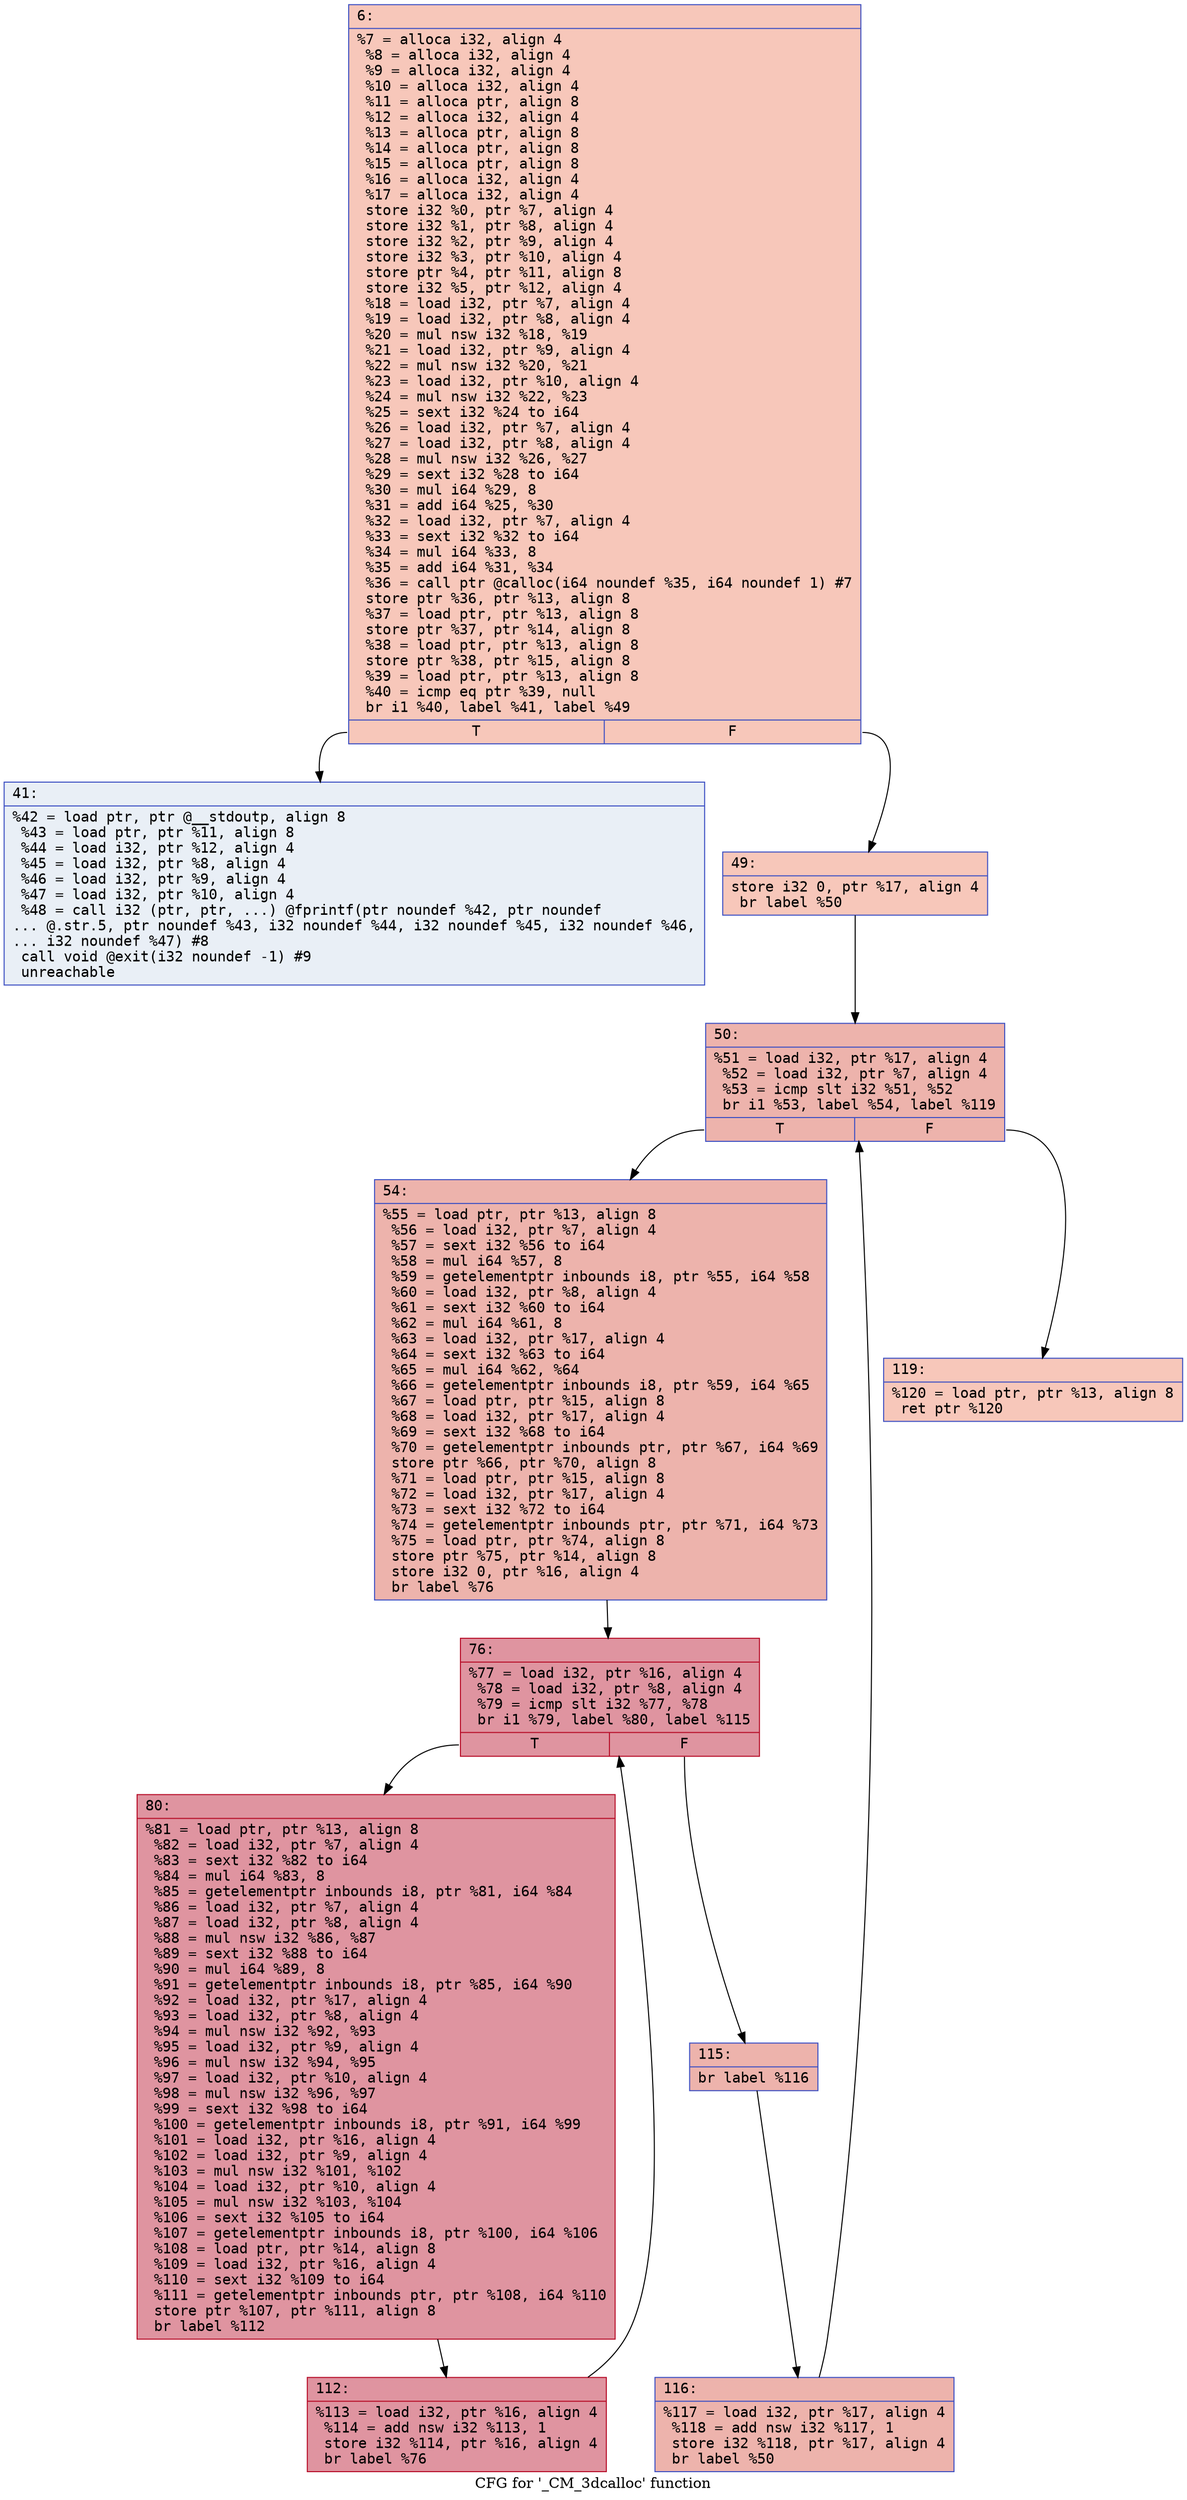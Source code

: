digraph "CFG for '_CM_3dcalloc' function" {
	label="CFG for '_CM_3dcalloc' function";

	Node0x600002212850 [shape=record,color="#3d50c3ff", style=filled, fillcolor="#ec7f6370" fontname="Courier",label="{6:\l|  %7 = alloca i32, align 4\l  %8 = alloca i32, align 4\l  %9 = alloca i32, align 4\l  %10 = alloca i32, align 4\l  %11 = alloca ptr, align 8\l  %12 = alloca i32, align 4\l  %13 = alloca ptr, align 8\l  %14 = alloca ptr, align 8\l  %15 = alloca ptr, align 8\l  %16 = alloca i32, align 4\l  %17 = alloca i32, align 4\l  store i32 %0, ptr %7, align 4\l  store i32 %1, ptr %8, align 4\l  store i32 %2, ptr %9, align 4\l  store i32 %3, ptr %10, align 4\l  store ptr %4, ptr %11, align 8\l  store i32 %5, ptr %12, align 4\l  %18 = load i32, ptr %7, align 4\l  %19 = load i32, ptr %8, align 4\l  %20 = mul nsw i32 %18, %19\l  %21 = load i32, ptr %9, align 4\l  %22 = mul nsw i32 %20, %21\l  %23 = load i32, ptr %10, align 4\l  %24 = mul nsw i32 %22, %23\l  %25 = sext i32 %24 to i64\l  %26 = load i32, ptr %7, align 4\l  %27 = load i32, ptr %8, align 4\l  %28 = mul nsw i32 %26, %27\l  %29 = sext i32 %28 to i64\l  %30 = mul i64 %29, 8\l  %31 = add i64 %25, %30\l  %32 = load i32, ptr %7, align 4\l  %33 = sext i32 %32 to i64\l  %34 = mul i64 %33, 8\l  %35 = add i64 %31, %34\l  %36 = call ptr @calloc(i64 noundef %35, i64 noundef 1) #7\l  store ptr %36, ptr %13, align 8\l  %37 = load ptr, ptr %13, align 8\l  store ptr %37, ptr %14, align 8\l  %38 = load ptr, ptr %13, align 8\l  store ptr %38, ptr %15, align 8\l  %39 = load ptr, ptr %13, align 8\l  %40 = icmp eq ptr %39, null\l  br i1 %40, label %41, label %49\l|{<s0>T|<s1>F}}"];
	Node0x600002212850:s0 -> Node0x6000022128a0[tooltip="6 -> 41\nProbability 0.00%" ];
	Node0x600002212850:s1 -> Node0x6000022128f0[tooltip="6 -> 49\nProbability 100.00%" ];
	Node0x6000022128a0 [shape=record,color="#3d50c3ff", style=filled, fillcolor="#cedaeb70" fontname="Courier",label="{41:\l|  %42 = load ptr, ptr @__stdoutp, align 8\l  %43 = load ptr, ptr %11, align 8\l  %44 = load i32, ptr %12, align 4\l  %45 = load i32, ptr %8, align 4\l  %46 = load i32, ptr %9, align 4\l  %47 = load i32, ptr %10, align 4\l  %48 = call i32 (ptr, ptr, ...) @fprintf(ptr noundef %42, ptr noundef\l... @.str.5, ptr noundef %43, i32 noundef %44, i32 noundef %45, i32 noundef %46,\l... i32 noundef %47) #8\l  call void @exit(i32 noundef -1) #9\l  unreachable\l}"];
	Node0x6000022128f0 [shape=record,color="#3d50c3ff", style=filled, fillcolor="#ec7f6370" fontname="Courier",label="{49:\l|  store i32 0, ptr %17, align 4\l  br label %50\l}"];
	Node0x6000022128f0 -> Node0x600002212940[tooltip="49 -> 50\nProbability 100.00%" ];
	Node0x600002212940 [shape=record,color="#3d50c3ff", style=filled, fillcolor="#d6524470" fontname="Courier",label="{50:\l|  %51 = load i32, ptr %17, align 4\l  %52 = load i32, ptr %7, align 4\l  %53 = icmp slt i32 %51, %52\l  br i1 %53, label %54, label %119\l|{<s0>T|<s1>F}}"];
	Node0x600002212940:s0 -> Node0x600002212990[tooltip="50 -> 54\nProbability 96.88%" ];
	Node0x600002212940:s1 -> Node0x600002212b70[tooltip="50 -> 119\nProbability 3.12%" ];
	Node0x600002212990 [shape=record,color="#3d50c3ff", style=filled, fillcolor="#d6524470" fontname="Courier",label="{54:\l|  %55 = load ptr, ptr %13, align 8\l  %56 = load i32, ptr %7, align 4\l  %57 = sext i32 %56 to i64\l  %58 = mul i64 %57, 8\l  %59 = getelementptr inbounds i8, ptr %55, i64 %58\l  %60 = load i32, ptr %8, align 4\l  %61 = sext i32 %60 to i64\l  %62 = mul i64 %61, 8\l  %63 = load i32, ptr %17, align 4\l  %64 = sext i32 %63 to i64\l  %65 = mul i64 %62, %64\l  %66 = getelementptr inbounds i8, ptr %59, i64 %65\l  %67 = load ptr, ptr %15, align 8\l  %68 = load i32, ptr %17, align 4\l  %69 = sext i32 %68 to i64\l  %70 = getelementptr inbounds ptr, ptr %67, i64 %69\l  store ptr %66, ptr %70, align 8\l  %71 = load ptr, ptr %15, align 8\l  %72 = load i32, ptr %17, align 4\l  %73 = sext i32 %72 to i64\l  %74 = getelementptr inbounds ptr, ptr %71, i64 %73\l  %75 = load ptr, ptr %74, align 8\l  store ptr %75, ptr %14, align 8\l  store i32 0, ptr %16, align 4\l  br label %76\l}"];
	Node0x600002212990 -> Node0x6000022129e0[tooltip="54 -> 76\nProbability 100.00%" ];
	Node0x6000022129e0 [shape=record,color="#b70d28ff", style=filled, fillcolor="#b70d2870" fontname="Courier",label="{76:\l|  %77 = load i32, ptr %16, align 4\l  %78 = load i32, ptr %8, align 4\l  %79 = icmp slt i32 %77, %78\l  br i1 %79, label %80, label %115\l|{<s0>T|<s1>F}}"];
	Node0x6000022129e0:s0 -> Node0x600002212a30[tooltip="76 -> 80\nProbability 96.88%" ];
	Node0x6000022129e0:s1 -> Node0x600002212ad0[tooltip="76 -> 115\nProbability 3.12%" ];
	Node0x600002212a30 [shape=record,color="#b70d28ff", style=filled, fillcolor="#b70d2870" fontname="Courier",label="{80:\l|  %81 = load ptr, ptr %13, align 8\l  %82 = load i32, ptr %7, align 4\l  %83 = sext i32 %82 to i64\l  %84 = mul i64 %83, 8\l  %85 = getelementptr inbounds i8, ptr %81, i64 %84\l  %86 = load i32, ptr %7, align 4\l  %87 = load i32, ptr %8, align 4\l  %88 = mul nsw i32 %86, %87\l  %89 = sext i32 %88 to i64\l  %90 = mul i64 %89, 8\l  %91 = getelementptr inbounds i8, ptr %85, i64 %90\l  %92 = load i32, ptr %17, align 4\l  %93 = load i32, ptr %8, align 4\l  %94 = mul nsw i32 %92, %93\l  %95 = load i32, ptr %9, align 4\l  %96 = mul nsw i32 %94, %95\l  %97 = load i32, ptr %10, align 4\l  %98 = mul nsw i32 %96, %97\l  %99 = sext i32 %98 to i64\l  %100 = getelementptr inbounds i8, ptr %91, i64 %99\l  %101 = load i32, ptr %16, align 4\l  %102 = load i32, ptr %9, align 4\l  %103 = mul nsw i32 %101, %102\l  %104 = load i32, ptr %10, align 4\l  %105 = mul nsw i32 %103, %104\l  %106 = sext i32 %105 to i64\l  %107 = getelementptr inbounds i8, ptr %100, i64 %106\l  %108 = load ptr, ptr %14, align 8\l  %109 = load i32, ptr %16, align 4\l  %110 = sext i32 %109 to i64\l  %111 = getelementptr inbounds ptr, ptr %108, i64 %110\l  store ptr %107, ptr %111, align 8\l  br label %112\l}"];
	Node0x600002212a30 -> Node0x600002212a80[tooltip="80 -> 112\nProbability 100.00%" ];
	Node0x600002212a80 [shape=record,color="#b70d28ff", style=filled, fillcolor="#b70d2870" fontname="Courier",label="{112:\l|  %113 = load i32, ptr %16, align 4\l  %114 = add nsw i32 %113, 1\l  store i32 %114, ptr %16, align 4\l  br label %76\l}"];
	Node0x600002212a80 -> Node0x6000022129e0[tooltip="112 -> 76\nProbability 100.00%" ];
	Node0x600002212ad0 [shape=record,color="#3d50c3ff", style=filled, fillcolor="#d6524470" fontname="Courier",label="{115:\l|  br label %116\l}"];
	Node0x600002212ad0 -> Node0x600002212b20[tooltip="115 -> 116\nProbability 100.00%" ];
	Node0x600002212b20 [shape=record,color="#3d50c3ff", style=filled, fillcolor="#d6524470" fontname="Courier",label="{116:\l|  %117 = load i32, ptr %17, align 4\l  %118 = add nsw i32 %117, 1\l  store i32 %118, ptr %17, align 4\l  br label %50\l}"];
	Node0x600002212b20 -> Node0x600002212940[tooltip="116 -> 50\nProbability 100.00%" ];
	Node0x600002212b70 [shape=record,color="#3d50c3ff", style=filled, fillcolor="#ec7f6370" fontname="Courier",label="{119:\l|  %120 = load ptr, ptr %13, align 8\l  ret ptr %120\l}"];
}
